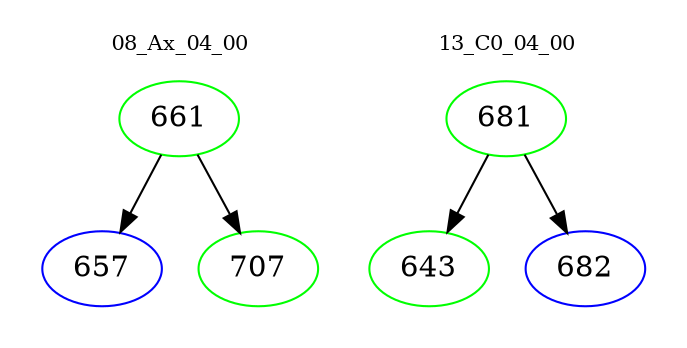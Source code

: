 digraph{
subgraph cluster_0 {
color = white
label = "08_Ax_04_00";
fontsize=10;
T0_661 [label="661", color="green"]
T0_661 -> T0_657 [color="black"]
T0_657 [label="657", color="blue"]
T0_661 -> T0_707 [color="black"]
T0_707 [label="707", color="green"]
}
subgraph cluster_1 {
color = white
label = "13_C0_04_00";
fontsize=10;
T1_681 [label="681", color="green"]
T1_681 -> T1_643 [color="black"]
T1_643 [label="643", color="green"]
T1_681 -> T1_682 [color="black"]
T1_682 [label="682", color="blue"]
}
}
